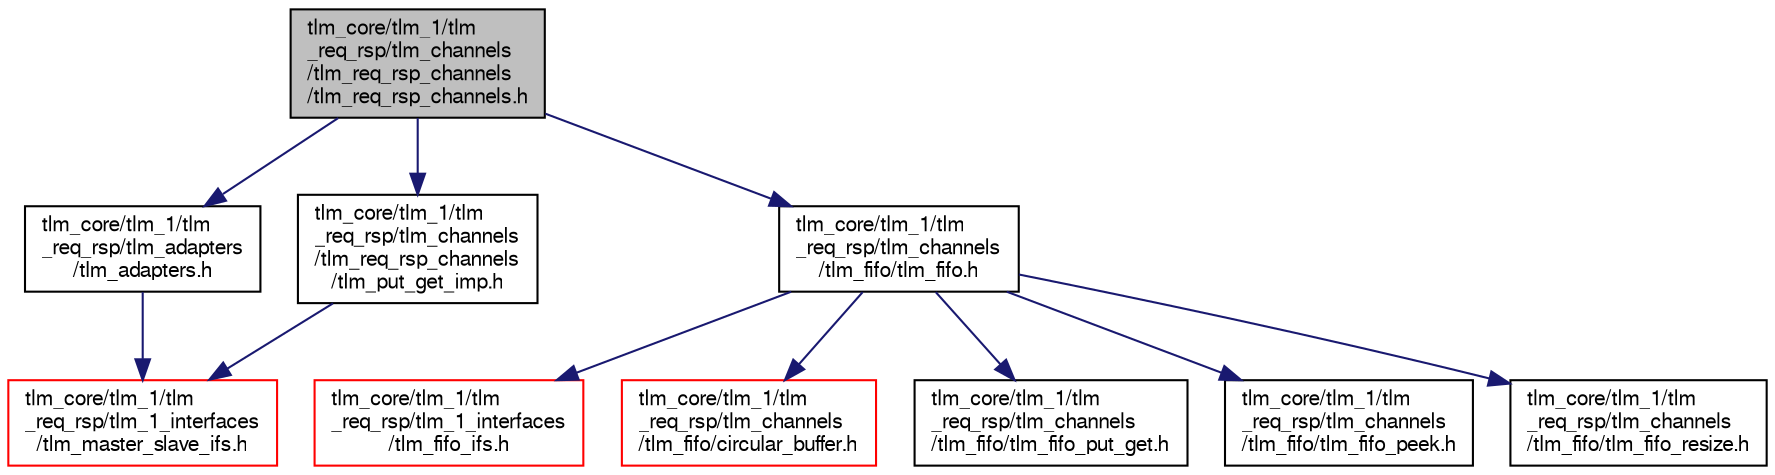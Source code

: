 digraph "tlm_core/tlm_1/tlm_req_rsp/tlm_channels/tlm_req_rsp_channels/tlm_req_rsp_channels.h"
{
  edge [fontname="FreeSans",fontsize="10",labelfontname="FreeSans",labelfontsize="10"];
  node [fontname="FreeSans",fontsize="10",shape=record];
  Node0 [label="tlm_core/tlm_1/tlm\l_req_rsp/tlm_channels\l/tlm_req_rsp_channels\l/tlm_req_rsp_channels.h",height=0.2,width=0.4,color="black", fillcolor="grey75", style="filled", fontcolor="black"];
  Node0 -> Node1 [color="midnightblue",fontsize="10",style="solid",fontname="FreeSans"];
  Node1 [label="tlm_core/tlm_1/tlm\l_req_rsp/tlm_adapters\l/tlm_adapters.h",height=0.2,width=0.4,color="black", fillcolor="white", style="filled",URL="$a00707.html"];
  Node1 -> Node2 [color="midnightblue",fontsize="10",style="solid",fontname="FreeSans"];
  Node2 [label="tlm_core/tlm_1/tlm\l_req_rsp/tlm_1_interfaces\l/tlm_master_slave_ifs.h",height=0.2,width=0.4,color="red", fillcolor="white", style="filled",URL="$a00701.html"];
  Node0 -> Node5 [color="midnightblue",fontsize="10",style="solid",fontname="FreeSans"];
  Node5 [label="tlm_core/tlm_1/tlm\l_req_rsp/tlm_channels\l/tlm_fifo/tlm_fifo.h",height=0.2,width=0.4,color="black", fillcolor="white", style="filled",URL="$a00713.html"];
  Node5 -> Node6 [color="midnightblue",fontsize="10",style="solid",fontname="FreeSans"];
  Node6 [label="tlm_core/tlm_1/tlm\l_req_rsp/tlm_1_interfaces\l/tlm_fifo_ifs.h",height=0.2,width=0.4,color="red", fillcolor="white", style="filled",URL="$a00698.html"];
  Node5 -> Node7 [color="midnightblue",fontsize="10",style="solid",fontname="FreeSans"];
  Node7 [label="tlm_core/tlm_1/tlm\l_req_rsp/tlm_channels\l/tlm_fifo/circular_buffer.h",height=0.2,width=0.4,color="red", fillcolor="white", style="filled",URL="$a00710.html"];
  Node5 -> Node9 [color="midnightblue",fontsize="10",style="solid",fontname="FreeSans"];
  Node9 [label="tlm_core/tlm_1/tlm\l_req_rsp/tlm_channels\l/tlm_fifo/tlm_fifo_put_get.h",height=0.2,width=0.4,color="black", fillcolor="white", style="filled",URL="$a00719.html"];
  Node5 -> Node10 [color="midnightblue",fontsize="10",style="solid",fontname="FreeSans"];
  Node10 [label="tlm_core/tlm_1/tlm\l_req_rsp/tlm_channels\l/tlm_fifo/tlm_fifo_peek.h",height=0.2,width=0.4,color="black", fillcolor="white", style="filled",URL="$a00716.html"];
  Node5 -> Node11 [color="midnightblue",fontsize="10",style="solid",fontname="FreeSans"];
  Node11 [label="tlm_core/tlm_1/tlm\l_req_rsp/tlm_channels\l/tlm_fifo/tlm_fifo_resize.h",height=0.2,width=0.4,color="black", fillcolor="white", style="filled",URL="$a00722.html"];
  Node0 -> Node12 [color="midnightblue",fontsize="10",style="solid",fontname="FreeSans"];
  Node12 [label="tlm_core/tlm_1/tlm\l_req_rsp/tlm_channels\l/tlm_req_rsp_channels\l/tlm_put_get_imp.h",height=0.2,width=0.4,color="black", fillcolor="white", style="filled",URL="$a00725.html"];
  Node12 -> Node2 [color="midnightblue",fontsize="10",style="solid",fontname="FreeSans"];
}
